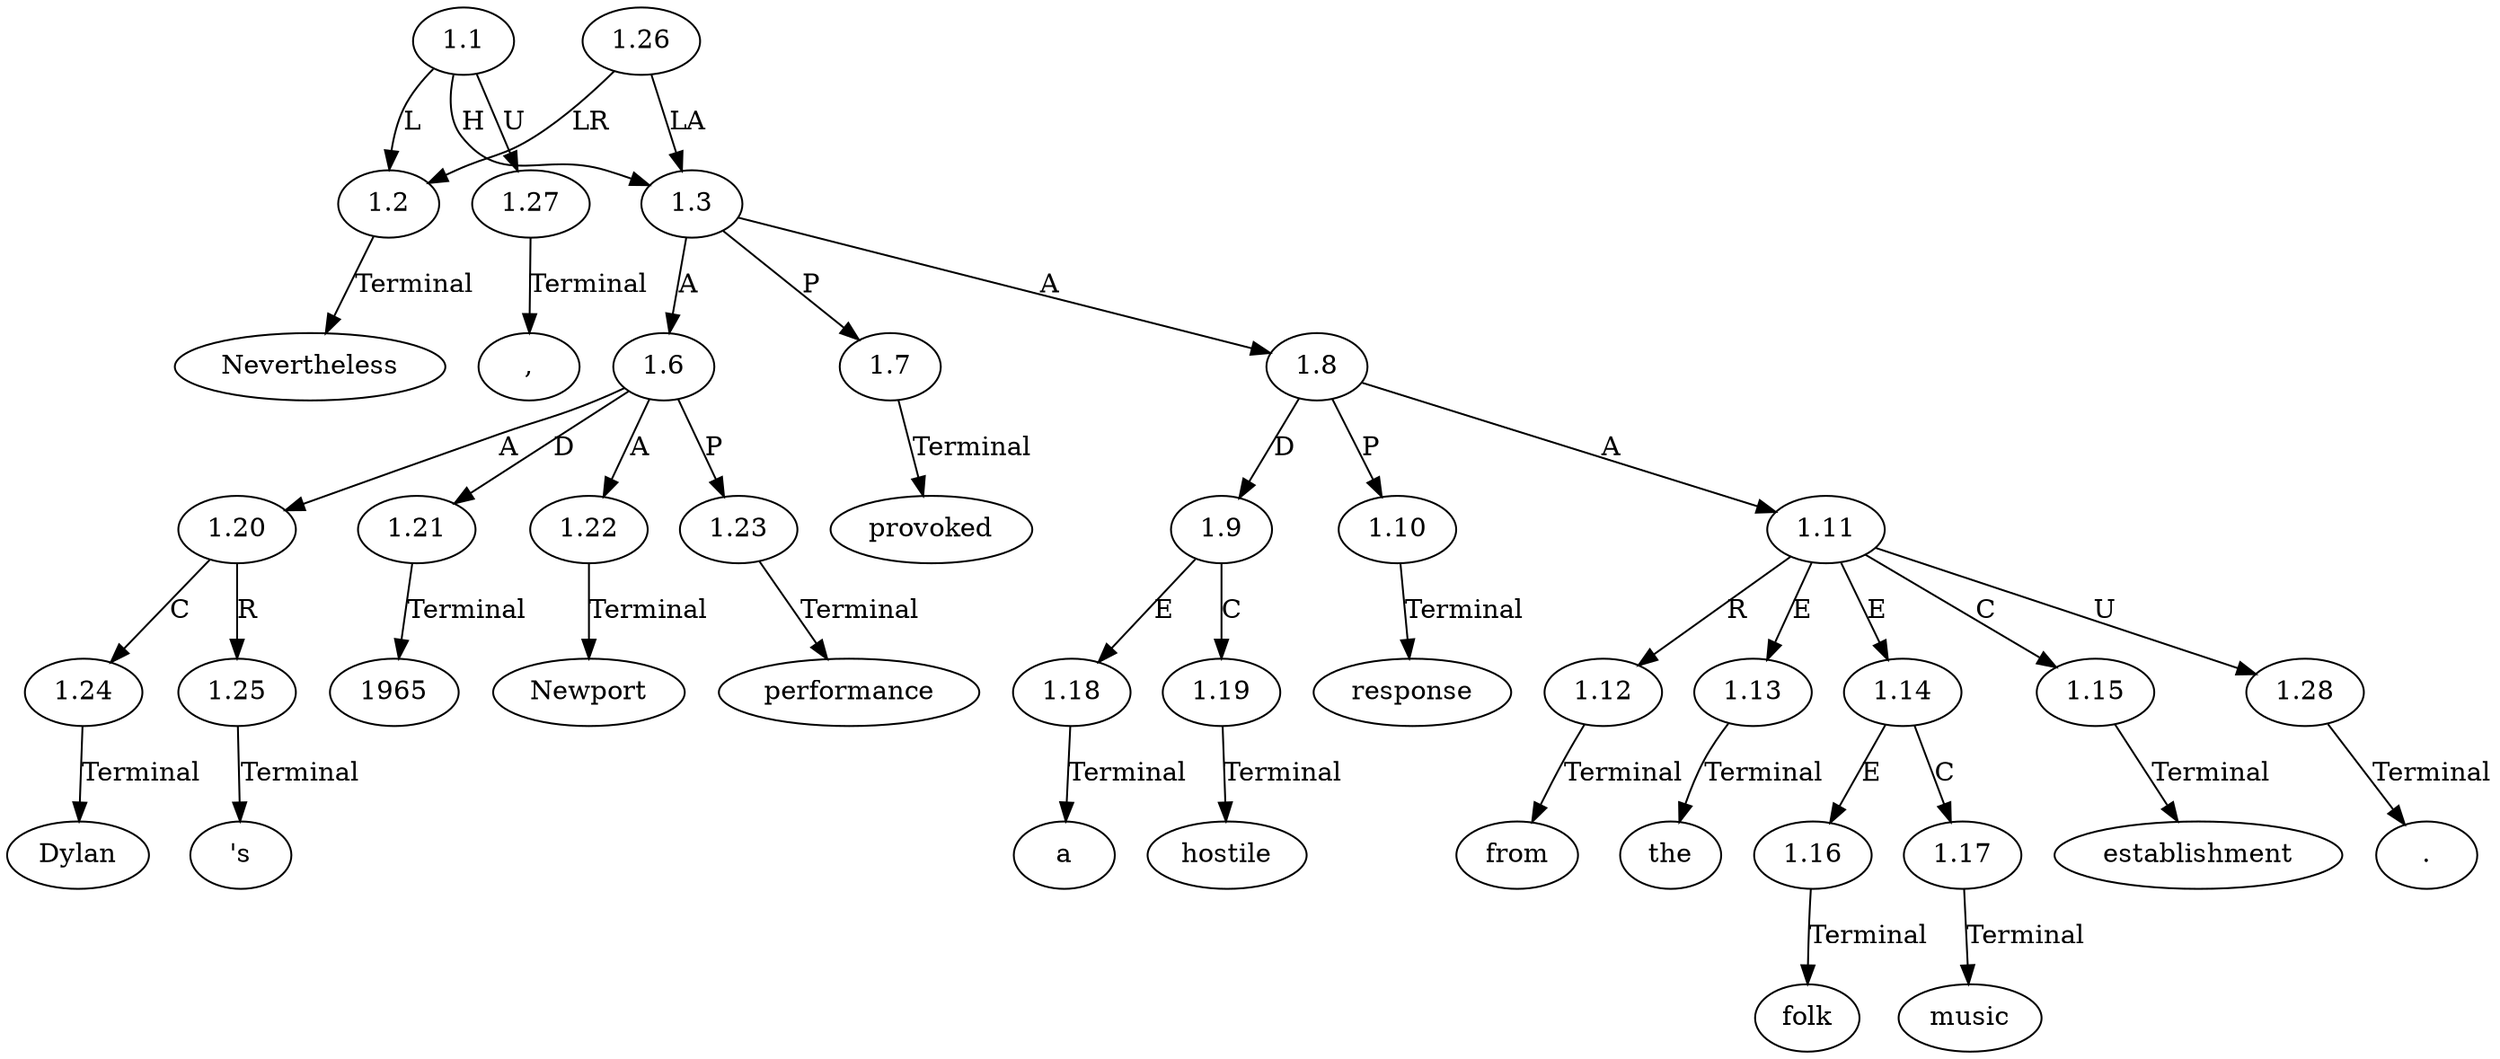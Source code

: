 // Graph
digraph {
	0.1 [label=Nevertheless ordering=out]
	0.10 [label=hostile ordering=out]
	0.11 [label=response ordering=out]
	0.12 [label=from ordering=out]
	0.13 [label=the ordering=out]
	0.14 [label=folk ordering=out]
	0.15 [label=music ordering=out]
	0.16 [label=establishment ordering=out]
	0.17 [label="." ordering=out]
	0.2 [label="," ordering=out]
	0.3 [label=Dylan ordering=out]
	0.4 [label="'s" ordering=out]
	0.5 [label=1965 ordering=out]
	0.6 [label=Newport ordering=out]
	0.7 [label=performance ordering=out]
	0.8 [label=provoked ordering=out]
	0.9 [label=a ordering=out]
	1.1 [label=1.1 ordering=out]
	1.2 [label=1.2 ordering=out]
	1.3 [label=1.3 ordering=out]
	1.6 [label=1.6 ordering=out]
	1.7 [label=1.7 ordering=out]
	1.8 [label=1.8 ordering=out]
	1.9 [label=1.9 ordering=out]
	1.10 [label=1.10 ordering=out]
	1.11 [label=1.11 ordering=out]
	1.12 [label=1.12 ordering=out]
	1.13 [label=1.13 ordering=out]
	1.14 [label=1.14 ordering=out]
	1.15 [label=1.15 ordering=out]
	1.16 [label=1.16 ordering=out]
	1.17 [label=1.17 ordering=out]
	1.18 [label=1.18 ordering=out]
	1.19 [label=1.19 ordering=out]
	1.20 [label=1.20 ordering=out]
	1.21 [label=1.21 ordering=out]
	1.22 [label=1.22 ordering=out]
	1.23 [label=1.23 ordering=out]
	1.24 [label=1.24 ordering=out]
	1.25 [label=1.25 ordering=out]
	1.26 [label=1.26 ordering=out]
	1.27 [label=1.27 ordering=out]
	1.28 [label=1.28 ordering=out]
	1.1 -> 1.2 [label=L ordering=out]
	1.1 -> 1.3 [label=H ordering=out]
	1.1 -> 1.27 [label=U ordering=out]
	1.2 -> 0.1 [label=Terminal ordering=out]
	1.3 -> 1.6 [label=A ordering=out]
	1.3 -> 1.7 [label=P ordering=out]
	1.3 -> 1.8 [label=A ordering=out]
	1.6 -> 1.20 [label=A ordering=out]
	1.6 -> 1.21 [label=D ordering=out]
	1.6 -> 1.22 [label=A ordering=out]
	1.6 -> 1.23 [label=P ordering=out]
	1.7 -> 0.8 [label=Terminal ordering=out]
	1.8 -> 1.9 [label=D ordering=out]
	1.8 -> 1.10 [label=P ordering=out]
	1.8 -> 1.11 [label=A ordering=out]
	1.9 -> 1.18 [label=E ordering=out]
	1.9 -> 1.19 [label=C ordering=out]
	1.10 -> 0.11 [label=Terminal ordering=out]
	1.11 -> 1.12 [label=R ordering=out]
	1.11 -> 1.13 [label=E ordering=out]
	1.11 -> 1.14 [label=E ordering=out]
	1.11 -> 1.15 [label=C ordering=out]
	1.11 -> 1.28 [label=U ordering=out]
	1.12 -> 0.12 [label=Terminal ordering=out]
	1.13 -> 0.13 [label=Terminal ordering=out]
	1.14 -> 1.16 [label=E ordering=out]
	1.14 -> 1.17 [label=C ordering=out]
	1.15 -> 0.16 [label=Terminal ordering=out]
	1.16 -> 0.14 [label=Terminal ordering=out]
	1.17 -> 0.15 [label=Terminal ordering=out]
	1.18 -> 0.9 [label=Terminal ordering=out]
	1.19 -> 0.10 [label=Terminal ordering=out]
	1.20 -> 1.24 [label=C ordering=out]
	1.20 -> 1.25 [label=R ordering=out]
	1.21 -> 0.5 [label=Terminal ordering=out]
	1.22 -> 0.6 [label=Terminal ordering=out]
	1.23 -> 0.7 [label=Terminal ordering=out]
	1.24 -> 0.3 [label=Terminal ordering=out]
	1.25 -> 0.4 [label=Terminal ordering=out]
	1.26 -> 1.2 [label=LR ordering=out]
	1.26 -> 1.3 [label=LA ordering=out]
	1.27 -> 0.2 [label=Terminal ordering=out]
	1.28 -> 0.17 [label=Terminal ordering=out]
}
